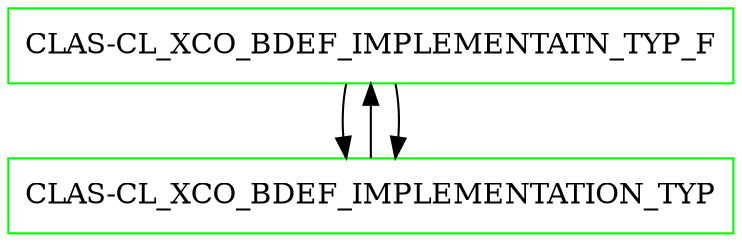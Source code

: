 digraph G {
  "CLAS-CL_XCO_BDEF_IMPLEMENTATN_TYP_F" [shape=box,color=green];
  "CLAS-CL_XCO_BDEF_IMPLEMENTATION_TYP" [shape=box,color=green,URL="./CLAS_CL_XCO_BDEF_IMPLEMENTATION_TYP.html"];
  "CLAS-CL_XCO_BDEF_IMPLEMENTATN_TYP_F" [shape=box,color=green,URL="./CLAS_CL_XCO_BDEF_IMPLEMENTATN_TYP_F.html"];
  "CLAS-CL_XCO_BDEF_IMPLEMENTATN_TYP_F" -> "CLAS-CL_XCO_BDEF_IMPLEMENTATION_TYP";
  "CLAS-CL_XCO_BDEF_IMPLEMENTATION_TYP" -> "CLAS-CL_XCO_BDEF_IMPLEMENTATN_TYP_F";
  "CLAS-CL_XCO_BDEF_IMPLEMENTATN_TYP_F" -> "CLAS-CL_XCO_BDEF_IMPLEMENTATION_TYP";
}
